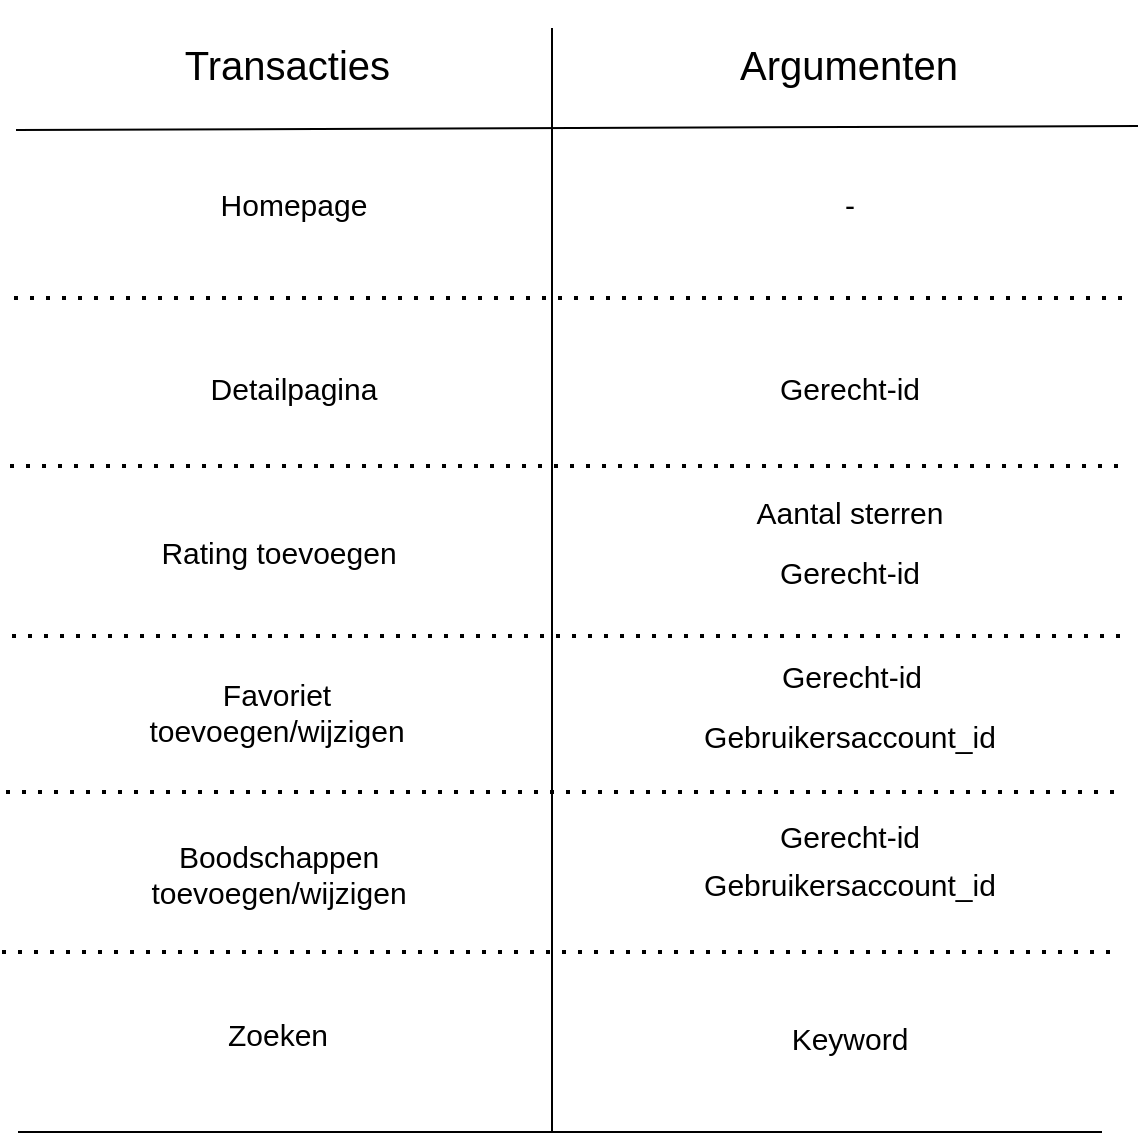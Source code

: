 <mxfile>
    <diagram id="Hw8XpF7WgLJwQUYmMo8k" name="Page-1">
        <mxGraphModel dx="765" dy="653" grid="0" gridSize="10" guides="1" tooltips="1" connect="1" arrows="1" fold="1" page="0" pageScale="1" pageWidth="827" pageHeight="1169" math="0" shadow="0">
            <root>
                <mxCell id="0"/>
                <mxCell id="1" parent="0"/>
                <mxCell id="2" value="" style="endArrow=none;html=1;" edge="1" parent="1">
                    <mxGeometry width="50" height="50" relative="1" as="geometry">
                        <mxPoint x="52" y="99" as="sourcePoint"/>
                        <mxPoint x="613" y="97" as="targetPoint"/>
                    </mxGeometry>
                </mxCell>
                <mxCell id="3" value="" style="endArrow=none;html=1;" edge="1" parent="1">
                    <mxGeometry width="50" height="50" relative="1" as="geometry">
                        <mxPoint x="320" y="600" as="sourcePoint"/>
                        <mxPoint x="320" y="48" as="targetPoint"/>
                    </mxGeometry>
                </mxCell>
                <mxCell id="5" value="Transacties&amp;nbsp;" style="text;html=1;strokeColor=none;fillColor=none;align=center;verticalAlign=middle;whiteSpace=wrap;rounded=0;fontSize=20;" vertex="1" parent="1">
                    <mxGeometry x="133" y="34" width="115" height="63" as="geometry"/>
                </mxCell>
                <mxCell id="6" value="Argumenten" style="text;html=1;strokeColor=none;fillColor=none;align=center;verticalAlign=middle;whiteSpace=wrap;rounded=0;fontSize=20;" vertex="1" parent="1">
                    <mxGeometry x="411" y="34" width="115" height="63" as="geometry"/>
                </mxCell>
                <mxCell id="7" value="Homepage" style="text;html=1;strokeColor=none;fillColor=none;align=center;verticalAlign=middle;whiteSpace=wrap;rounded=0;fontSize=15;" vertex="1" parent="1">
                    <mxGeometry x="131.5" y="121" width="118" height="30" as="geometry"/>
                </mxCell>
                <mxCell id="8" value="" style="endArrow=none;dashed=1;html=1;dashPattern=1 3;strokeWidth=2;fontSize=15;" edge="1" parent="1">
                    <mxGeometry width="50" height="50" relative="1" as="geometry">
                        <mxPoint x="51" y="183" as="sourcePoint"/>
                        <mxPoint x="611" y="183" as="targetPoint"/>
                    </mxGeometry>
                </mxCell>
                <mxCell id="9" value="-" style="text;html=1;strokeColor=none;fillColor=none;align=center;verticalAlign=middle;whiteSpace=wrap;rounded=0;fontSize=15;" vertex="1" parent="1">
                    <mxGeometry x="409.5" y="121" width="118" height="30" as="geometry"/>
                </mxCell>
                <mxCell id="10" value="Detailpagina" style="text;html=1;strokeColor=none;fillColor=none;align=center;verticalAlign=middle;whiteSpace=wrap;rounded=0;fontSize=15;" vertex="1" parent="1">
                    <mxGeometry x="131.5" y="213" width="118" height="30" as="geometry"/>
                </mxCell>
                <mxCell id="11" value="Gerecht-id" style="text;html=1;strokeColor=none;fillColor=none;align=center;verticalAlign=middle;whiteSpace=wrap;rounded=0;fontSize=15;" vertex="1" parent="1">
                    <mxGeometry x="409.5" y="213" width="118" height="30" as="geometry"/>
                </mxCell>
                <mxCell id="12" value="" style="endArrow=none;dashed=1;html=1;dashPattern=1 3;strokeWidth=2;fontSize=15;" edge="1" parent="1">
                    <mxGeometry width="50" height="50" relative="1" as="geometry">
                        <mxPoint x="49" y="267" as="sourcePoint"/>
                        <mxPoint x="609" y="267" as="targetPoint"/>
                    </mxGeometry>
                </mxCell>
                <mxCell id="13" value="Rating toevoegen" style="text;html=1;strokeColor=none;fillColor=none;align=center;verticalAlign=middle;whiteSpace=wrap;rounded=0;fontSize=15;" vertex="1" parent="1">
                    <mxGeometry x="117" y="295" width="132.5" height="30" as="geometry"/>
                </mxCell>
                <mxCell id="14" value="Aantal sterren" style="text;html=1;strokeColor=none;fillColor=none;align=center;verticalAlign=middle;whiteSpace=wrap;rounded=0;fontSize=15;" vertex="1" parent="1">
                    <mxGeometry x="409.5" y="275" width="118" height="30" as="geometry"/>
                </mxCell>
                <mxCell id="15" value="Gerecht-id" style="text;html=1;strokeColor=none;fillColor=none;align=center;verticalAlign=middle;whiteSpace=wrap;rounded=0;fontSize=15;" vertex="1" parent="1">
                    <mxGeometry x="409.5" y="305" width="118" height="30" as="geometry"/>
                </mxCell>
                <mxCell id="16" value="" style="endArrow=none;dashed=1;html=1;dashPattern=1 3;strokeWidth=2;fontSize=15;" edge="1" parent="1">
                    <mxGeometry width="50" height="50" relative="1" as="geometry">
                        <mxPoint x="50" y="352" as="sourcePoint"/>
                        <mxPoint x="610" y="352" as="targetPoint"/>
                    </mxGeometry>
                </mxCell>
                <mxCell id="17" value="Favoriet toevoegen/wijzigen" style="text;html=1;strokeColor=none;fillColor=none;align=center;verticalAlign=middle;whiteSpace=wrap;rounded=0;fontSize=15;" vertex="1" parent="1">
                    <mxGeometry x="115.5" y="374" width="132.5" height="32" as="geometry"/>
                </mxCell>
                <mxCell id="18" value="" style="endArrow=none;dashed=1;html=1;dashPattern=1 3;strokeWidth=2;fontSize=15;" edge="1" parent="1">
                    <mxGeometry width="50" height="50" relative="1" as="geometry">
                        <mxPoint x="47" y="430" as="sourcePoint"/>
                        <mxPoint x="607" y="430" as="targetPoint"/>
                    </mxGeometry>
                </mxCell>
                <mxCell id="19" value="Gerecht-id" style="text;html=1;strokeColor=none;fillColor=none;align=center;verticalAlign=middle;whiteSpace=wrap;rounded=0;fontSize=15;" vertex="1" parent="1">
                    <mxGeometry x="411" y="357" width="118" height="30" as="geometry"/>
                </mxCell>
                <mxCell id="20" value="Gebruikersaccount_id" style="text;html=1;strokeColor=none;fillColor=none;align=center;verticalAlign=middle;whiteSpace=wrap;rounded=0;fontSize=15;" vertex="1" parent="1">
                    <mxGeometry x="389.5" y="387" width="158" height="30" as="geometry"/>
                </mxCell>
                <mxCell id="21" value="Boodschappen toevoegen/wijzigen" style="text;html=1;strokeColor=none;fillColor=none;align=center;verticalAlign=middle;whiteSpace=wrap;rounded=0;fontSize=15;" vertex="1" parent="1">
                    <mxGeometry x="117" y="455" width="132.5" height="32" as="geometry"/>
                </mxCell>
                <mxCell id="22" value="Gerecht-id" style="text;html=1;strokeColor=none;fillColor=none;align=center;verticalAlign=middle;whiteSpace=wrap;rounded=0;fontSize=15;" vertex="1" parent="1">
                    <mxGeometry x="409.5" y="437" width="118" height="30" as="geometry"/>
                </mxCell>
                <mxCell id="23" value="Gebruikersaccount_id" style="text;html=1;strokeColor=none;fillColor=none;align=center;verticalAlign=middle;whiteSpace=wrap;rounded=0;fontSize=15;" vertex="1" parent="1">
                    <mxGeometry x="389.5" y="461" width="158" height="30" as="geometry"/>
                </mxCell>
                <mxCell id="24" value="" style="endArrow=none;dashed=1;html=1;dashPattern=1 3;strokeWidth=2;fontSize=15;" edge="1" parent="1">
                    <mxGeometry width="50" height="50" relative="1" as="geometry">
                        <mxPoint x="45" y="510" as="sourcePoint"/>
                        <mxPoint x="605" y="510" as="targetPoint"/>
                    </mxGeometry>
                </mxCell>
                <mxCell id="25" value="Zoeken" style="text;html=1;strokeColor=none;fillColor=none;align=center;verticalAlign=middle;whiteSpace=wrap;rounded=0;fontSize=15;" vertex="1" parent="1">
                    <mxGeometry x="124.25" y="536" width="118" height="30" as="geometry"/>
                </mxCell>
                <mxCell id="26" value="Keyword" style="text;html=1;strokeColor=none;fillColor=none;align=center;verticalAlign=middle;whiteSpace=wrap;rounded=0;fontSize=15;" vertex="1" parent="1">
                    <mxGeometry x="409.5" y="538" width="118" height="30" as="geometry"/>
                </mxCell>
                <mxCell id="27" value="" style="endArrow=none;html=1;fontSize=15;" edge="1" parent="1">
                    <mxGeometry width="50" height="50" relative="1" as="geometry">
                        <mxPoint x="53" y="600" as="sourcePoint"/>
                        <mxPoint x="595" y="600" as="targetPoint"/>
                    </mxGeometry>
                </mxCell>
            </root>
        </mxGraphModel>
    </diagram>
</mxfile>